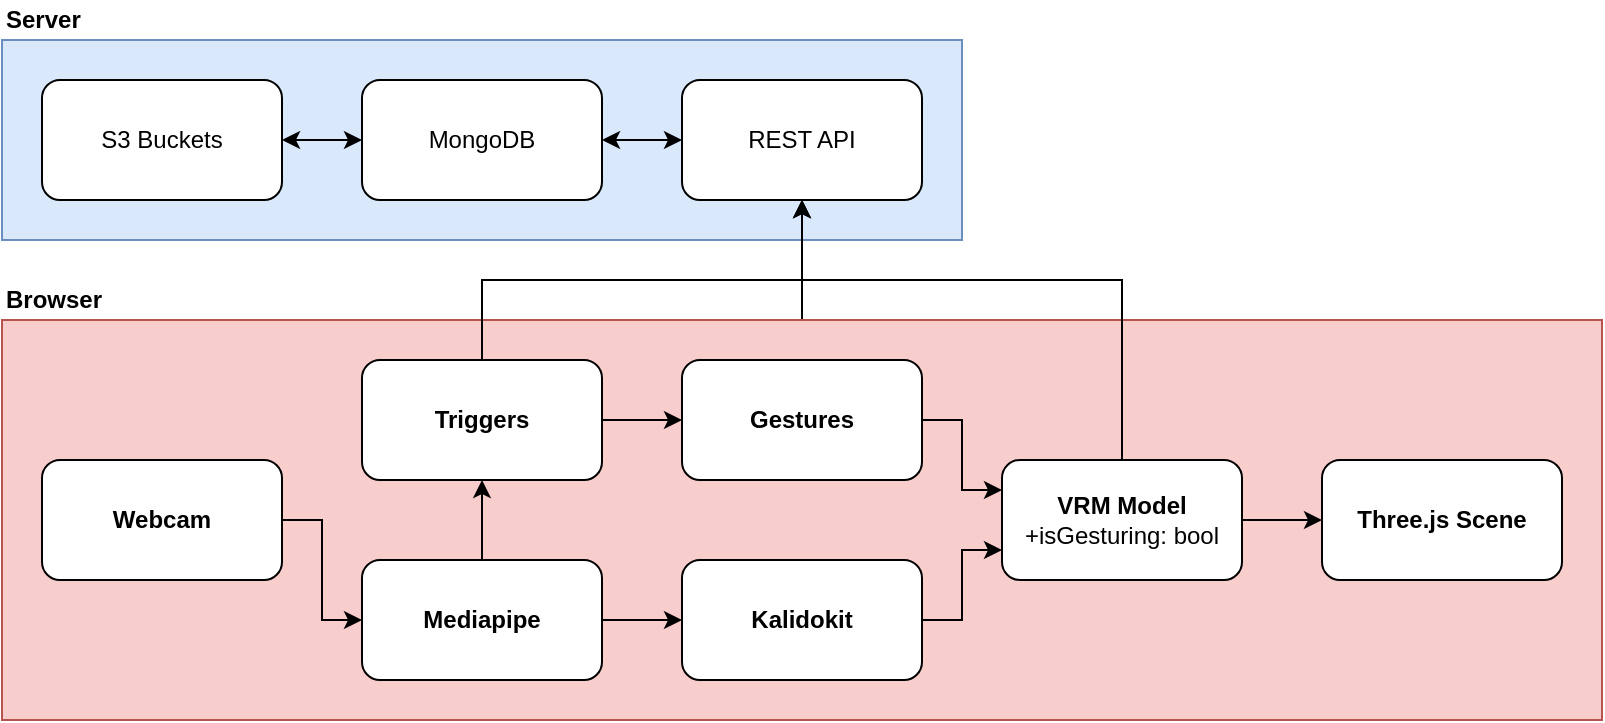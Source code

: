 <mxfile version="17.4.0" type="device"><diagram id="5L3AmJQVnyEGDJiOVscS" name="Page-1"><mxGraphModel dx="1422" dy="772" grid="1" gridSize="10" guides="1" tooltips="1" connect="1" arrows="1" fold="1" page="1" pageScale="1" pageWidth="850" pageHeight="1100" math="0" shadow="0"><root><mxCell id="0"/><mxCell id="1" parent="0"/><mxCell id="V-e9E1Q9U8pk_zoCJhcT-53" value="" style="rounded=0;whiteSpace=wrap;html=1;fillColor=#dae8fc;strokeColor=#6c8ebf;" vertex="1" parent="1"><mxGeometry x="20" y="80" width="480" height="100" as="geometry"/></mxCell><mxCell id="V-e9E1Q9U8pk_zoCJhcT-51" value="" style="edgeStyle=orthogonalEdgeStyle;rounded=0;orthogonalLoop=1;jettySize=auto;html=1;startArrow=none;startFill=0;" edge="1" parent="1" source="V-e9E1Q9U8pk_zoCJhcT-15" target="V-e9E1Q9U8pk_zoCJhcT-32"><mxGeometry relative="1" as="geometry"/></mxCell><mxCell id="V-e9E1Q9U8pk_zoCJhcT-15" value="" style="rounded=0;whiteSpace=wrap;html=1;fillColor=#f8cecc;strokeColor=#b85450;" vertex="1" parent="1"><mxGeometry x="20" y="220" width="800" height="200" as="geometry"/></mxCell><mxCell id="V-e9E1Q9U8pk_zoCJhcT-16" style="edgeStyle=orthogonalEdgeStyle;rounded=0;orthogonalLoop=1;jettySize=auto;html=1;exitX=1;exitY=0.5;exitDx=0;exitDy=0;entryX=0;entryY=0.5;entryDx=0;entryDy=0;" edge="1" parent="1" source="V-e9E1Q9U8pk_zoCJhcT-17" target="V-e9E1Q9U8pk_zoCJhcT-22"><mxGeometry relative="1" as="geometry"/></mxCell><mxCell id="V-e9E1Q9U8pk_zoCJhcT-17" value="Webcam" style="rounded=1;whiteSpace=wrap;html=1;fontStyle=1" vertex="1" parent="1"><mxGeometry x="40" y="290" width="120" height="60" as="geometry"/></mxCell><mxCell id="V-e9E1Q9U8pk_zoCJhcT-18" style="edgeStyle=orthogonalEdgeStyle;rounded=0;orthogonalLoop=1;jettySize=auto;html=1;exitX=1;exitY=0.5;exitDx=0;exitDy=0;entryX=0;entryY=0.5;entryDx=0;entryDy=0;" edge="1" parent="1" source="V-e9E1Q9U8pk_zoCJhcT-19" target="V-e9E1Q9U8pk_zoCJhcT-26"><mxGeometry relative="1" as="geometry"/></mxCell><mxCell id="V-e9E1Q9U8pk_zoCJhcT-50" style="edgeStyle=orthogonalEdgeStyle;rounded=0;orthogonalLoop=1;jettySize=auto;html=1;exitX=0.5;exitY=0;exitDx=0;exitDy=0;entryX=0.5;entryY=1;entryDx=0;entryDy=0;startArrow=none;startFill=0;" edge="1" parent="1" source="V-e9E1Q9U8pk_zoCJhcT-19" target="V-e9E1Q9U8pk_zoCJhcT-32"><mxGeometry relative="1" as="geometry"/></mxCell><mxCell id="V-e9E1Q9U8pk_zoCJhcT-19" value="Triggers" style="rounded=1;whiteSpace=wrap;html=1;fontStyle=1" vertex="1" parent="1"><mxGeometry x="200" y="240" width="120" height="60" as="geometry"/></mxCell><mxCell id="V-e9E1Q9U8pk_zoCJhcT-20" style="edgeStyle=orthogonalEdgeStyle;rounded=0;orthogonalLoop=1;jettySize=auto;html=1;exitX=0.5;exitY=0;exitDx=0;exitDy=0;" edge="1" parent="1" source="V-e9E1Q9U8pk_zoCJhcT-22" target="V-e9E1Q9U8pk_zoCJhcT-19"><mxGeometry relative="1" as="geometry"/></mxCell><mxCell id="V-e9E1Q9U8pk_zoCJhcT-21" style="edgeStyle=orthogonalEdgeStyle;rounded=0;orthogonalLoop=1;jettySize=auto;html=1;exitX=1;exitY=0.5;exitDx=0;exitDy=0;" edge="1" parent="1" source="V-e9E1Q9U8pk_zoCJhcT-22" target="V-e9E1Q9U8pk_zoCJhcT-24"><mxGeometry relative="1" as="geometry"/></mxCell><mxCell id="V-e9E1Q9U8pk_zoCJhcT-22" value="Mediapipe" style="rounded=1;whiteSpace=wrap;html=1;fontStyle=1" vertex="1" parent="1"><mxGeometry x="200" y="340" width="120" height="60" as="geometry"/></mxCell><mxCell id="V-e9E1Q9U8pk_zoCJhcT-23" style="edgeStyle=orthogonalEdgeStyle;rounded=0;orthogonalLoop=1;jettySize=auto;html=1;exitX=1;exitY=0.5;exitDx=0;exitDy=0;entryX=0;entryY=0.75;entryDx=0;entryDy=0;" edge="1" parent="1" source="V-e9E1Q9U8pk_zoCJhcT-24" target="V-e9E1Q9U8pk_zoCJhcT-28"><mxGeometry relative="1" as="geometry"/></mxCell><mxCell id="V-e9E1Q9U8pk_zoCJhcT-24" value="Kalidokit" style="rounded=1;whiteSpace=wrap;html=1;fontStyle=1" vertex="1" parent="1"><mxGeometry x="360" y="340" width="120" height="60" as="geometry"/></mxCell><mxCell id="V-e9E1Q9U8pk_zoCJhcT-25" style="edgeStyle=orthogonalEdgeStyle;rounded=0;orthogonalLoop=1;jettySize=auto;html=1;exitX=1;exitY=0.5;exitDx=0;exitDy=0;entryX=0;entryY=0.25;entryDx=0;entryDy=0;" edge="1" parent="1" source="V-e9E1Q9U8pk_zoCJhcT-26" target="V-e9E1Q9U8pk_zoCJhcT-28"><mxGeometry relative="1" as="geometry"/></mxCell><mxCell id="V-e9E1Q9U8pk_zoCJhcT-26" value="Gestures" style="rounded=1;whiteSpace=wrap;html=1;fontStyle=1" vertex="1" parent="1"><mxGeometry x="360" y="240" width="120" height="60" as="geometry"/></mxCell><mxCell id="V-e9E1Q9U8pk_zoCJhcT-27" style="edgeStyle=orthogonalEdgeStyle;rounded=0;orthogonalLoop=1;jettySize=auto;html=1;exitX=1;exitY=0.5;exitDx=0;exitDy=0;entryX=0;entryY=0.5;entryDx=0;entryDy=0;" edge="1" parent="1" source="V-e9E1Q9U8pk_zoCJhcT-28" target="V-e9E1Q9U8pk_zoCJhcT-29"><mxGeometry relative="1" as="geometry"/></mxCell><mxCell id="V-e9E1Q9U8pk_zoCJhcT-52" style="edgeStyle=orthogonalEdgeStyle;rounded=0;orthogonalLoop=1;jettySize=auto;html=1;exitX=0.5;exitY=0;exitDx=0;exitDy=0;entryX=0.5;entryY=1;entryDx=0;entryDy=0;startArrow=none;startFill=0;" edge="1" parent="1" source="V-e9E1Q9U8pk_zoCJhcT-28" target="V-e9E1Q9U8pk_zoCJhcT-32"><mxGeometry relative="1" as="geometry"><Array as="points"><mxPoint x="580" y="200"/><mxPoint x="420" y="200"/></Array></mxGeometry></mxCell><mxCell id="V-e9E1Q9U8pk_zoCJhcT-28" value="VRM Model&lt;br&gt;&lt;span style=&quot;font-weight: normal&quot;&gt;+isGesturing: bool&lt;/span&gt;" style="rounded=1;whiteSpace=wrap;html=1;fontStyle=1" vertex="1" parent="1"><mxGeometry x="520" y="290" width="120" height="60" as="geometry"/></mxCell><mxCell id="V-e9E1Q9U8pk_zoCJhcT-29" value="Three.js Scene" style="rounded=1;whiteSpace=wrap;html=1;fontStyle=1" vertex="1" parent="1"><mxGeometry x="680" y="290" width="120" height="60" as="geometry"/></mxCell><mxCell id="V-e9E1Q9U8pk_zoCJhcT-32" value="REST API" style="rounded=1;whiteSpace=wrap;html=1;" vertex="1" parent="1"><mxGeometry x="360" y="100" width="120" height="60" as="geometry"/></mxCell><mxCell id="V-e9E1Q9U8pk_zoCJhcT-47" style="edgeStyle=orthogonalEdgeStyle;rounded=0;orthogonalLoop=1;jettySize=auto;html=1;exitX=1;exitY=0.5;exitDx=0;exitDy=0;entryX=0;entryY=0.5;entryDx=0;entryDy=0;startArrow=classic;startFill=1;" edge="1" parent="1" source="V-e9E1Q9U8pk_zoCJhcT-38" target="V-e9E1Q9U8pk_zoCJhcT-32"><mxGeometry relative="1" as="geometry"/></mxCell><mxCell id="V-e9E1Q9U8pk_zoCJhcT-38" value="MongoDB" style="rounded=1;whiteSpace=wrap;html=1;" vertex="1" parent="1"><mxGeometry x="200" y="100" width="120" height="60" as="geometry"/></mxCell><mxCell id="V-e9E1Q9U8pk_zoCJhcT-40" value="Browser" style="text;html=1;align=left;verticalAlign=middle;resizable=0;points=[];autosize=1;strokeColor=none;fillColor=none;fontStyle=1" vertex="1" parent="1"><mxGeometry x="20" y="200" width="60" height="20" as="geometry"/></mxCell><mxCell id="V-e9E1Q9U8pk_zoCJhcT-41" value="Server" style="text;html=1;align=left;verticalAlign=middle;resizable=0;points=[];autosize=1;strokeColor=none;fillColor=none;fontStyle=1" vertex="1" parent="1"><mxGeometry x="20" y="60" width="50" height="20" as="geometry"/></mxCell><mxCell id="V-e9E1Q9U8pk_zoCJhcT-55" style="edgeStyle=orthogonalEdgeStyle;rounded=0;orthogonalLoop=1;jettySize=auto;html=1;exitX=1;exitY=0.5;exitDx=0;exitDy=0;startArrow=classic;startFill=1;" edge="1" parent="1" source="V-e9E1Q9U8pk_zoCJhcT-54" target="V-e9E1Q9U8pk_zoCJhcT-38"><mxGeometry relative="1" as="geometry"/></mxCell><mxCell id="V-e9E1Q9U8pk_zoCJhcT-54" value="S3 Buckets" style="rounded=1;whiteSpace=wrap;html=1;" vertex="1" parent="1"><mxGeometry x="40" y="100" width="120" height="60" as="geometry"/></mxCell></root></mxGraphModel></diagram></mxfile>